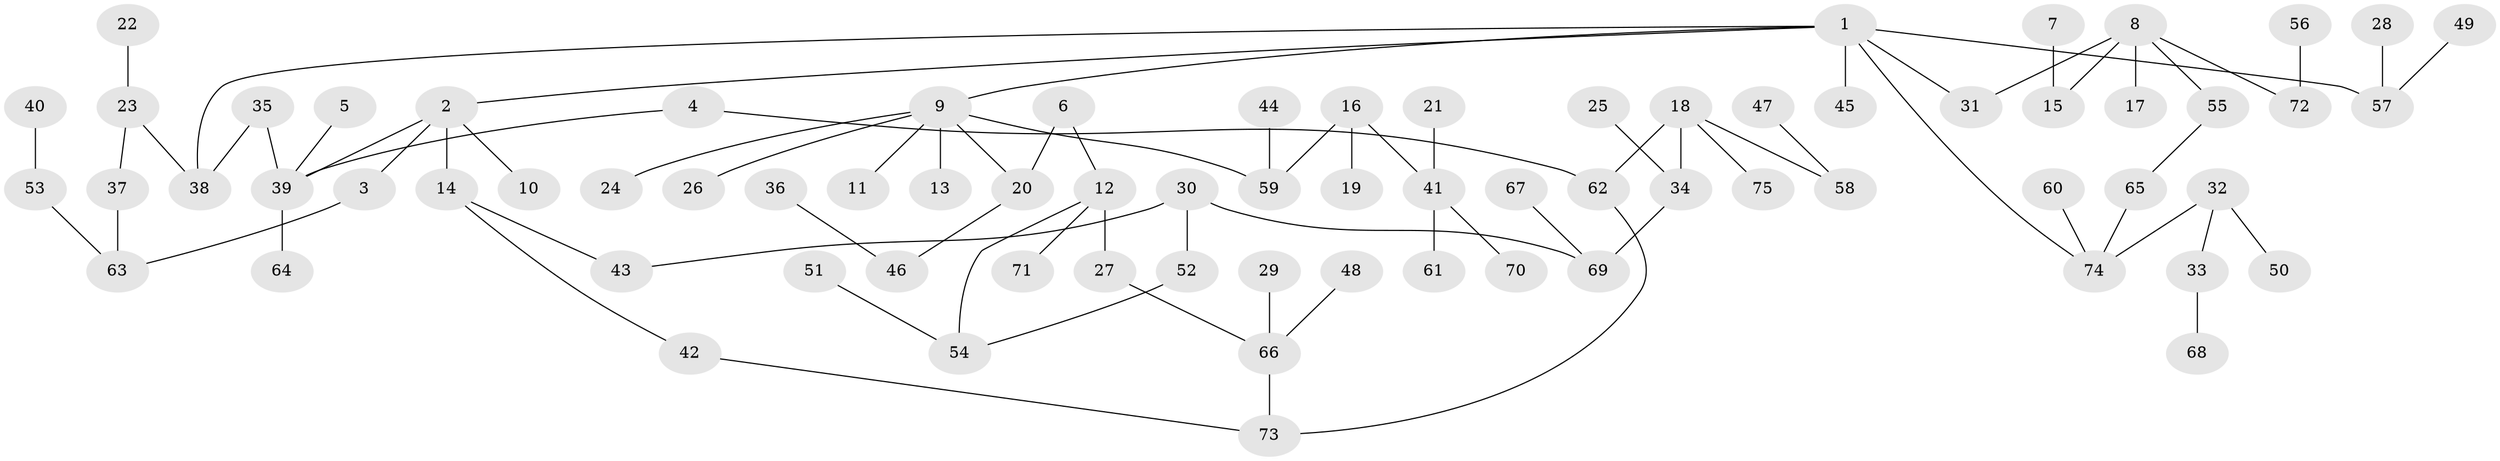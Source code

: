// original degree distribution, {4: 0.08943089430894309, 8: 0.008130081300813009, 5: 0.04065040650406504, 6: 0.024390243902439025, 2: 0.21138211382113822, 1: 0.4878048780487805, 3: 0.13821138211382114}
// Generated by graph-tools (version 1.1) at 2025/36/03/04/25 23:36:07]
// undirected, 75 vertices, 81 edges
graph export_dot {
  node [color=gray90,style=filled];
  1;
  2;
  3;
  4;
  5;
  6;
  7;
  8;
  9;
  10;
  11;
  12;
  13;
  14;
  15;
  16;
  17;
  18;
  19;
  20;
  21;
  22;
  23;
  24;
  25;
  26;
  27;
  28;
  29;
  30;
  31;
  32;
  33;
  34;
  35;
  36;
  37;
  38;
  39;
  40;
  41;
  42;
  43;
  44;
  45;
  46;
  47;
  48;
  49;
  50;
  51;
  52;
  53;
  54;
  55;
  56;
  57;
  58;
  59;
  60;
  61;
  62;
  63;
  64;
  65;
  66;
  67;
  68;
  69;
  70;
  71;
  72;
  73;
  74;
  75;
  1 -- 2 [weight=1.0];
  1 -- 9 [weight=1.0];
  1 -- 31 [weight=1.0];
  1 -- 38 [weight=1.0];
  1 -- 45 [weight=1.0];
  1 -- 57 [weight=1.0];
  1 -- 74 [weight=1.0];
  2 -- 3 [weight=1.0];
  2 -- 10 [weight=1.0];
  2 -- 14 [weight=1.0];
  2 -- 39 [weight=1.0];
  3 -- 63 [weight=1.0];
  4 -- 39 [weight=1.0];
  4 -- 62 [weight=1.0];
  5 -- 39 [weight=1.0];
  6 -- 12 [weight=1.0];
  6 -- 20 [weight=1.0];
  7 -- 15 [weight=1.0];
  8 -- 15 [weight=1.0];
  8 -- 17 [weight=1.0];
  8 -- 31 [weight=1.0];
  8 -- 55 [weight=1.0];
  8 -- 72 [weight=1.0];
  9 -- 11 [weight=1.0];
  9 -- 13 [weight=1.0];
  9 -- 20 [weight=1.0];
  9 -- 24 [weight=1.0];
  9 -- 26 [weight=1.0];
  9 -- 59 [weight=1.0];
  12 -- 27 [weight=1.0];
  12 -- 54 [weight=1.0];
  12 -- 71 [weight=1.0];
  14 -- 42 [weight=1.0];
  14 -- 43 [weight=1.0];
  16 -- 19 [weight=1.0];
  16 -- 41 [weight=1.0];
  16 -- 59 [weight=1.0];
  18 -- 34 [weight=1.0];
  18 -- 58 [weight=1.0];
  18 -- 62 [weight=1.0];
  18 -- 75 [weight=1.0];
  20 -- 46 [weight=1.0];
  21 -- 41 [weight=1.0];
  22 -- 23 [weight=1.0];
  23 -- 37 [weight=1.0];
  23 -- 38 [weight=1.0];
  25 -- 34 [weight=1.0];
  27 -- 66 [weight=1.0];
  28 -- 57 [weight=1.0];
  29 -- 66 [weight=1.0];
  30 -- 43 [weight=1.0];
  30 -- 52 [weight=1.0];
  30 -- 69 [weight=1.0];
  32 -- 33 [weight=1.0];
  32 -- 50 [weight=1.0];
  32 -- 74 [weight=1.0];
  33 -- 68 [weight=1.0];
  34 -- 69 [weight=1.0];
  35 -- 38 [weight=1.0];
  35 -- 39 [weight=1.0];
  36 -- 46 [weight=1.0];
  37 -- 63 [weight=1.0];
  39 -- 64 [weight=1.0];
  40 -- 53 [weight=1.0];
  41 -- 61 [weight=1.0];
  41 -- 70 [weight=1.0];
  42 -- 73 [weight=1.0];
  44 -- 59 [weight=1.0];
  47 -- 58 [weight=1.0];
  48 -- 66 [weight=1.0];
  49 -- 57 [weight=1.0];
  51 -- 54 [weight=1.0];
  52 -- 54 [weight=1.0];
  53 -- 63 [weight=1.0];
  55 -- 65 [weight=1.0];
  56 -- 72 [weight=1.0];
  60 -- 74 [weight=1.0];
  62 -- 73 [weight=1.0];
  65 -- 74 [weight=1.0];
  66 -- 73 [weight=1.0];
  67 -- 69 [weight=1.0];
}
